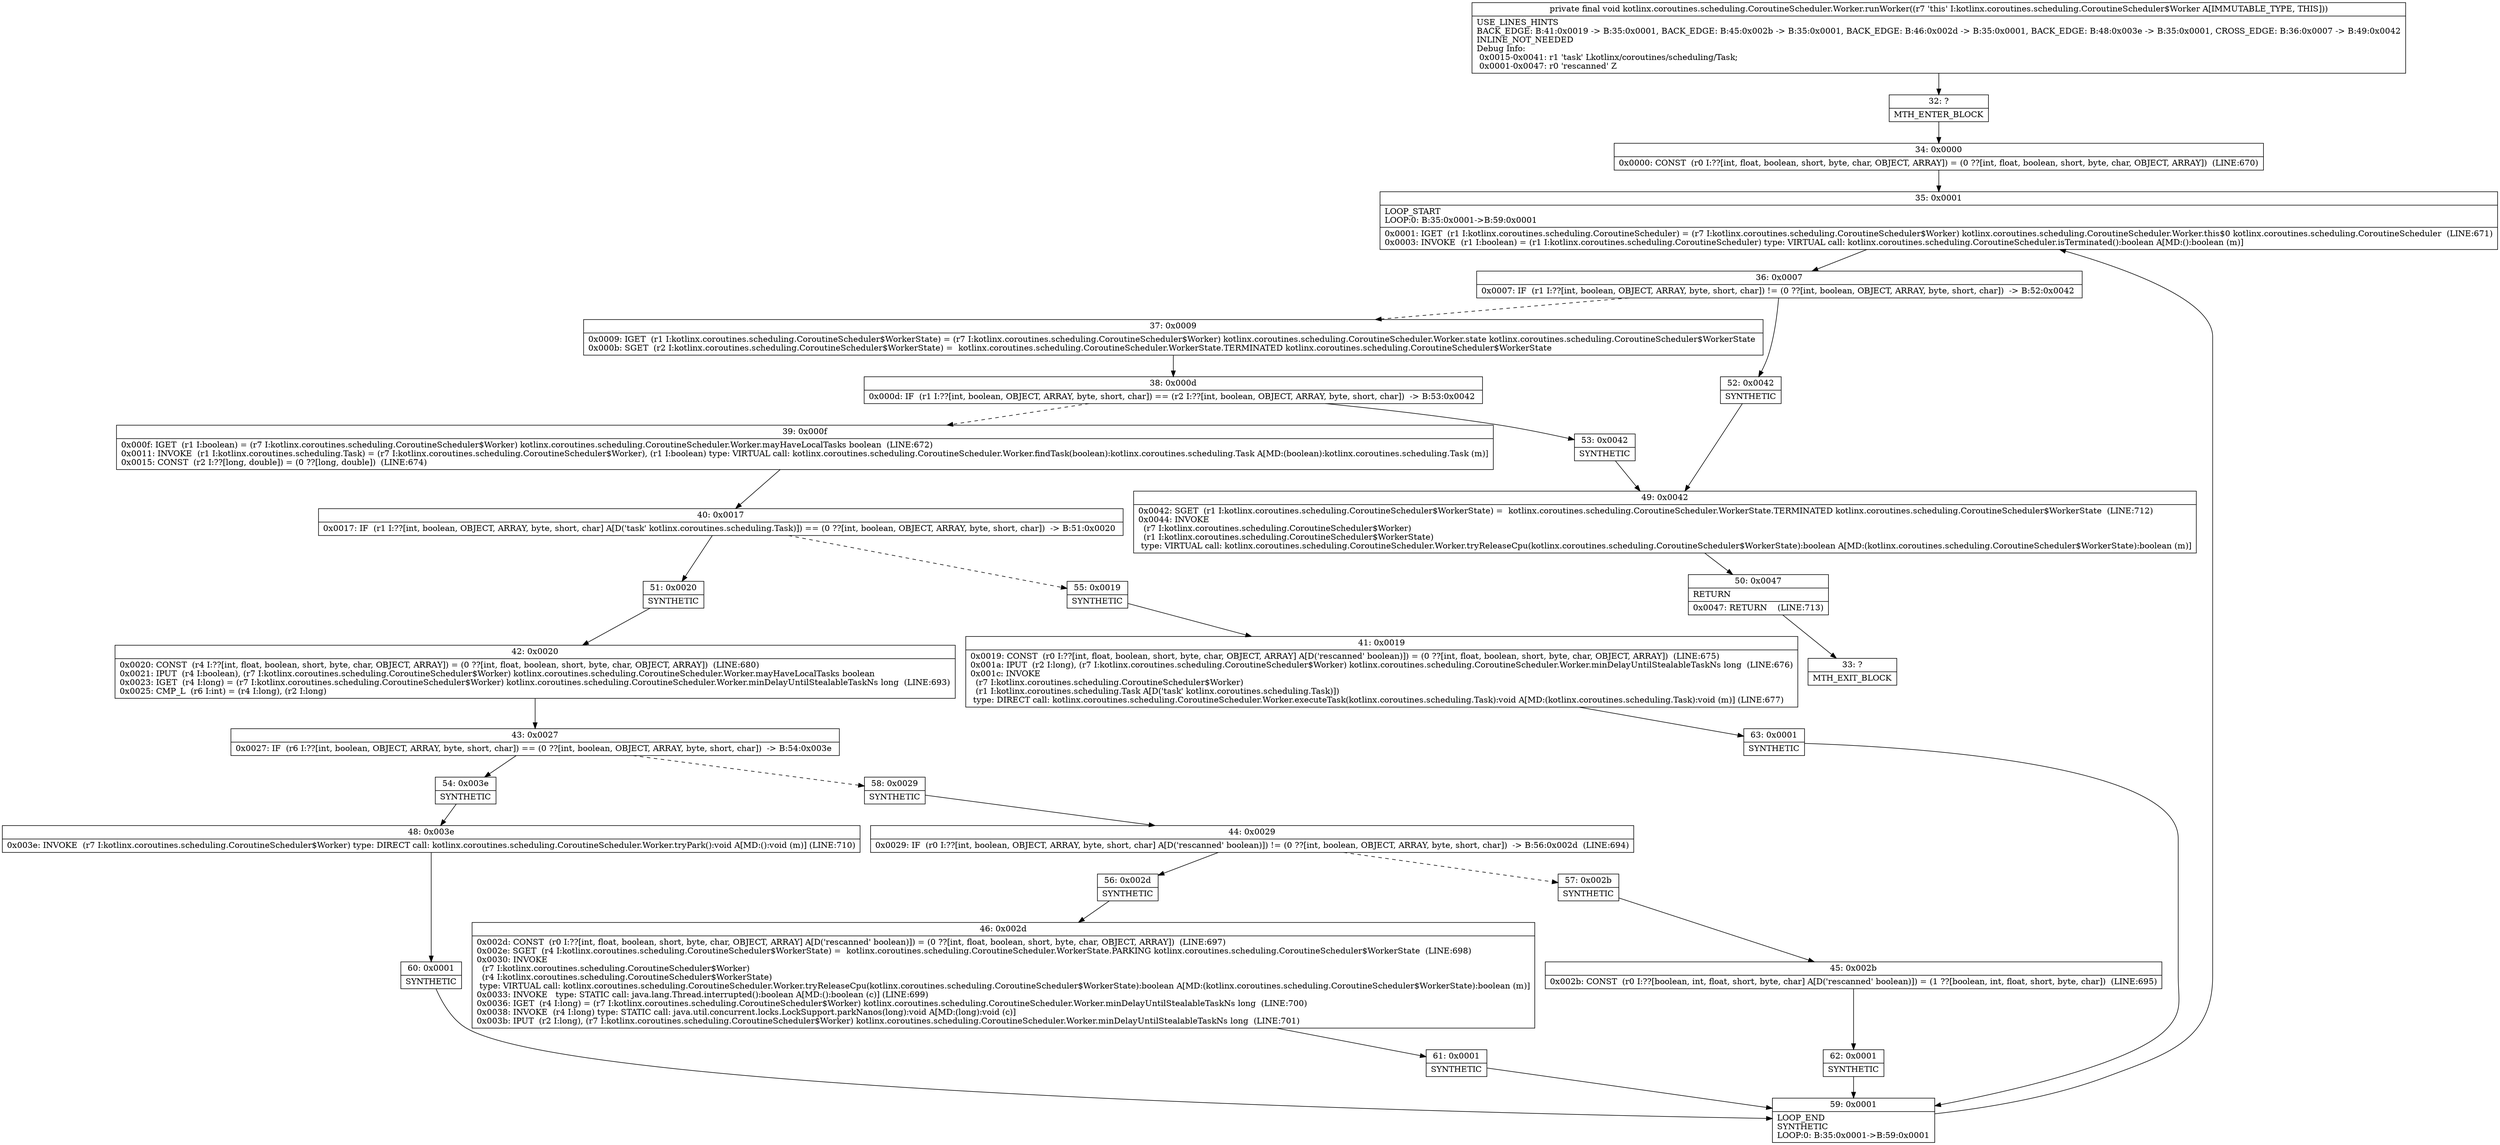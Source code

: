 digraph "CFG forkotlinx.coroutines.scheduling.CoroutineScheduler.Worker.runWorker()V" {
Node_32 [shape=record,label="{32\:\ ?|MTH_ENTER_BLOCK\l}"];
Node_34 [shape=record,label="{34\:\ 0x0000|0x0000: CONST  (r0 I:??[int, float, boolean, short, byte, char, OBJECT, ARRAY]) = (0 ??[int, float, boolean, short, byte, char, OBJECT, ARRAY])  (LINE:670)\l}"];
Node_35 [shape=record,label="{35\:\ 0x0001|LOOP_START\lLOOP:0: B:35:0x0001\-\>B:59:0x0001\l|0x0001: IGET  (r1 I:kotlinx.coroutines.scheduling.CoroutineScheduler) = (r7 I:kotlinx.coroutines.scheduling.CoroutineScheduler$Worker) kotlinx.coroutines.scheduling.CoroutineScheduler.Worker.this$0 kotlinx.coroutines.scheduling.CoroutineScheduler  (LINE:671)\l0x0003: INVOKE  (r1 I:boolean) = (r1 I:kotlinx.coroutines.scheduling.CoroutineScheduler) type: VIRTUAL call: kotlinx.coroutines.scheduling.CoroutineScheduler.isTerminated():boolean A[MD:():boolean (m)]\l}"];
Node_36 [shape=record,label="{36\:\ 0x0007|0x0007: IF  (r1 I:??[int, boolean, OBJECT, ARRAY, byte, short, char]) != (0 ??[int, boolean, OBJECT, ARRAY, byte, short, char])  \-\> B:52:0x0042 \l}"];
Node_37 [shape=record,label="{37\:\ 0x0009|0x0009: IGET  (r1 I:kotlinx.coroutines.scheduling.CoroutineScheduler$WorkerState) = (r7 I:kotlinx.coroutines.scheduling.CoroutineScheduler$Worker) kotlinx.coroutines.scheduling.CoroutineScheduler.Worker.state kotlinx.coroutines.scheduling.CoroutineScheduler$WorkerState \l0x000b: SGET  (r2 I:kotlinx.coroutines.scheduling.CoroutineScheduler$WorkerState) =  kotlinx.coroutines.scheduling.CoroutineScheduler.WorkerState.TERMINATED kotlinx.coroutines.scheduling.CoroutineScheduler$WorkerState \l}"];
Node_38 [shape=record,label="{38\:\ 0x000d|0x000d: IF  (r1 I:??[int, boolean, OBJECT, ARRAY, byte, short, char]) == (r2 I:??[int, boolean, OBJECT, ARRAY, byte, short, char])  \-\> B:53:0x0042 \l}"];
Node_39 [shape=record,label="{39\:\ 0x000f|0x000f: IGET  (r1 I:boolean) = (r7 I:kotlinx.coroutines.scheduling.CoroutineScheduler$Worker) kotlinx.coroutines.scheduling.CoroutineScheduler.Worker.mayHaveLocalTasks boolean  (LINE:672)\l0x0011: INVOKE  (r1 I:kotlinx.coroutines.scheduling.Task) = (r7 I:kotlinx.coroutines.scheduling.CoroutineScheduler$Worker), (r1 I:boolean) type: VIRTUAL call: kotlinx.coroutines.scheduling.CoroutineScheduler.Worker.findTask(boolean):kotlinx.coroutines.scheduling.Task A[MD:(boolean):kotlinx.coroutines.scheduling.Task (m)]\l0x0015: CONST  (r2 I:??[long, double]) = (0 ??[long, double])  (LINE:674)\l}"];
Node_40 [shape=record,label="{40\:\ 0x0017|0x0017: IF  (r1 I:??[int, boolean, OBJECT, ARRAY, byte, short, char] A[D('task' kotlinx.coroutines.scheduling.Task)]) == (0 ??[int, boolean, OBJECT, ARRAY, byte, short, char])  \-\> B:51:0x0020 \l}"];
Node_51 [shape=record,label="{51\:\ 0x0020|SYNTHETIC\l}"];
Node_42 [shape=record,label="{42\:\ 0x0020|0x0020: CONST  (r4 I:??[int, float, boolean, short, byte, char, OBJECT, ARRAY]) = (0 ??[int, float, boolean, short, byte, char, OBJECT, ARRAY])  (LINE:680)\l0x0021: IPUT  (r4 I:boolean), (r7 I:kotlinx.coroutines.scheduling.CoroutineScheduler$Worker) kotlinx.coroutines.scheduling.CoroutineScheduler.Worker.mayHaveLocalTasks boolean \l0x0023: IGET  (r4 I:long) = (r7 I:kotlinx.coroutines.scheduling.CoroutineScheduler$Worker) kotlinx.coroutines.scheduling.CoroutineScheduler.Worker.minDelayUntilStealableTaskNs long  (LINE:693)\l0x0025: CMP_L  (r6 I:int) = (r4 I:long), (r2 I:long) \l}"];
Node_43 [shape=record,label="{43\:\ 0x0027|0x0027: IF  (r6 I:??[int, boolean, OBJECT, ARRAY, byte, short, char]) == (0 ??[int, boolean, OBJECT, ARRAY, byte, short, char])  \-\> B:54:0x003e \l}"];
Node_54 [shape=record,label="{54\:\ 0x003e|SYNTHETIC\l}"];
Node_48 [shape=record,label="{48\:\ 0x003e|0x003e: INVOKE  (r7 I:kotlinx.coroutines.scheduling.CoroutineScheduler$Worker) type: DIRECT call: kotlinx.coroutines.scheduling.CoroutineScheduler.Worker.tryPark():void A[MD:():void (m)] (LINE:710)\l}"];
Node_60 [shape=record,label="{60\:\ 0x0001|SYNTHETIC\l}"];
Node_59 [shape=record,label="{59\:\ 0x0001|LOOP_END\lSYNTHETIC\lLOOP:0: B:35:0x0001\-\>B:59:0x0001\l}"];
Node_58 [shape=record,label="{58\:\ 0x0029|SYNTHETIC\l}"];
Node_44 [shape=record,label="{44\:\ 0x0029|0x0029: IF  (r0 I:??[int, boolean, OBJECT, ARRAY, byte, short, char] A[D('rescanned' boolean)]) != (0 ??[int, boolean, OBJECT, ARRAY, byte, short, char])  \-\> B:56:0x002d  (LINE:694)\l}"];
Node_56 [shape=record,label="{56\:\ 0x002d|SYNTHETIC\l}"];
Node_46 [shape=record,label="{46\:\ 0x002d|0x002d: CONST  (r0 I:??[int, float, boolean, short, byte, char, OBJECT, ARRAY] A[D('rescanned' boolean)]) = (0 ??[int, float, boolean, short, byte, char, OBJECT, ARRAY])  (LINE:697)\l0x002e: SGET  (r4 I:kotlinx.coroutines.scheduling.CoroutineScheduler$WorkerState) =  kotlinx.coroutines.scheduling.CoroutineScheduler.WorkerState.PARKING kotlinx.coroutines.scheduling.CoroutineScheduler$WorkerState  (LINE:698)\l0x0030: INVOKE  \l  (r7 I:kotlinx.coroutines.scheduling.CoroutineScheduler$Worker)\l  (r4 I:kotlinx.coroutines.scheduling.CoroutineScheduler$WorkerState)\l type: VIRTUAL call: kotlinx.coroutines.scheduling.CoroutineScheduler.Worker.tryReleaseCpu(kotlinx.coroutines.scheduling.CoroutineScheduler$WorkerState):boolean A[MD:(kotlinx.coroutines.scheduling.CoroutineScheduler$WorkerState):boolean (m)]\l0x0033: INVOKE   type: STATIC call: java.lang.Thread.interrupted():boolean A[MD:():boolean (c)] (LINE:699)\l0x0036: IGET  (r4 I:long) = (r7 I:kotlinx.coroutines.scheduling.CoroutineScheduler$Worker) kotlinx.coroutines.scheduling.CoroutineScheduler.Worker.minDelayUntilStealableTaskNs long  (LINE:700)\l0x0038: INVOKE  (r4 I:long) type: STATIC call: java.util.concurrent.locks.LockSupport.parkNanos(long):void A[MD:(long):void (c)]\l0x003b: IPUT  (r2 I:long), (r7 I:kotlinx.coroutines.scheduling.CoroutineScheduler$Worker) kotlinx.coroutines.scheduling.CoroutineScheduler.Worker.minDelayUntilStealableTaskNs long  (LINE:701)\l}"];
Node_61 [shape=record,label="{61\:\ 0x0001|SYNTHETIC\l}"];
Node_57 [shape=record,label="{57\:\ 0x002b|SYNTHETIC\l}"];
Node_45 [shape=record,label="{45\:\ 0x002b|0x002b: CONST  (r0 I:??[boolean, int, float, short, byte, char] A[D('rescanned' boolean)]) = (1 ??[boolean, int, float, short, byte, char])  (LINE:695)\l}"];
Node_62 [shape=record,label="{62\:\ 0x0001|SYNTHETIC\l}"];
Node_55 [shape=record,label="{55\:\ 0x0019|SYNTHETIC\l}"];
Node_41 [shape=record,label="{41\:\ 0x0019|0x0019: CONST  (r0 I:??[int, float, boolean, short, byte, char, OBJECT, ARRAY] A[D('rescanned' boolean)]) = (0 ??[int, float, boolean, short, byte, char, OBJECT, ARRAY])  (LINE:675)\l0x001a: IPUT  (r2 I:long), (r7 I:kotlinx.coroutines.scheduling.CoroutineScheduler$Worker) kotlinx.coroutines.scheduling.CoroutineScheduler.Worker.minDelayUntilStealableTaskNs long  (LINE:676)\l0x001c: INVOKE  \l  (r7 I:kotlinx.coroutines.scheduling.CoroutineScheduler$Worker)\l  (r1 I:kotlinx.coroutines.scheduling.Task A[D('task' kotlinx.coroutines.scheduling.Task)])\l type: DIRECT call: kotlinx.coroutines.scheduling.CoroutineScheduler.Worker.executeTask(kotlinx.coroutines.scheduling.Task):void A[MD:(kotlinx.coroutines.scheduling.Task):void (m)] (LINE:677)\l}"];
Node_63 [shape=record,label="{63\:\ 0x0001|SYNTHETIC\l}"];
Node_53 [shape=record,label="{53\:\ 0x0042|SYNTHETIC\l}"];
Node_49 [shape=record,label="{49\:\ 0x0042|0x0042: SGET  (r1 I:kotlinx.coroutines.scheduling.CoroutineScheduler$WorkerState) =  kotlinx.coroutines.scheduling.CoroutineScheduler.WorkerState.TERMINATED kotlinx.coroutines.scheduling.CoroutineScheduler$WorkerState  (LINE:712)\l0x0044: INVOKE  \l  (r7 I:kotlinx.coroutines.scheduling.CoroutineScheduler$Worker)\l  (r1 I:kotlinx.coroutines.scheduling.CoroutineScheduler$WorkerState)\l type: VIRTUAL call: kotlinx.coroutines.scheduling.CoroutineScheduler.Worker.tryReleaseCpu(kotlinx.coroutines.scheduling.CoroutineScheduler$WorkerState):boolean A[MD:(kotlinx.coroutines.scheduling.CoroutineScheduler$WorkerState):boolean (m)]\l}"];
Node_50 [shape=record,label="{50\:\ 0x0047|RETURN\l|0x0047: RETURN    (LINE:713)\l}"];
Node_33 [shape=record,label="{33\:\ ?|MTH_EXIT_BLOCK\l}"];
Node_52 [shape=record,label="{52\:\ 0x0042|SYNTHETIC\l}"];
MethodNode[shape=record,label="{private final void kotlinx.coroutines.scheduling.CoroutineScheduler.Worker.runWorker((r7 'this' I:kotlinx.coroutines.scheduling.CoroutineScheduler$Worker A[IMMUTABLE_TYPE, THIS]))  | USE_LINES_HINTS\lBACK_EDGE: B:41:0x0019 \-\> B:35:0x0001, BACK_EDGE: B:45:0x002b \-\> B:35:0x0001, BACK_EDGE: B:46:0x002d \-\> B:35:0x0001, BACK_EDGE: B:48:0x003e \-\> B:35:0x0001, CROSS_EDGE: B:36:0x0007 \-\> B:49:0x0042\lINLINE_NOT_NEEDED\lDebug Info:\l  0x0015\-0x0041: r1 'task' Lkotlinx\/coroutines\/scheduling\/Task;\l  0x0001\-0x0047: r0 'rescanned' Z\l}"];
MethodNode -> Node_32;Node_32 -> Node_34;
Node_34 -> Node_35;
Node_35 -> Node_36;
Node_36 -> Node_37[style=dashed];
Node_36 -> Node_52;
Node_37 -> Node_38;
Node_38 -> Node_39[style=dashed];
Node_38 -> Node_53;
Node_39 -> Node_40;
Node_40 -> Node_51;
Node_40 -> Node_55[style=dashed];
Node_51 -> Node_42;
Node_42 -> Node_43;
Node_43 -> Node_54;
Node_43 -> Node_58[style=dashed];
Node_54 -> Node_48;
Node_48 -> Node_60;
Node_60 -> Node_59;
Node_59 -> Node_35;
Node_58 -> Node_44;
Node_44 -> Node_56;
Node_44 -> Node_57[style=dashed];
Node_56 -> Node_46;
Node_46 -> Node_61;
Node_61 -> Node_59;
Node_57 -> Node_45;
Node_45 -> Node_62;
Node_62 -> Node_59;
Node_55 -> Node_41;
Node_41 -> Node_63;
Node_63 -> Node_59;
Node_53 -> Node_49;
Node_49 -> Node_50;
Node_50 -> Node_33;
Node_52 -> Node_49;
}

